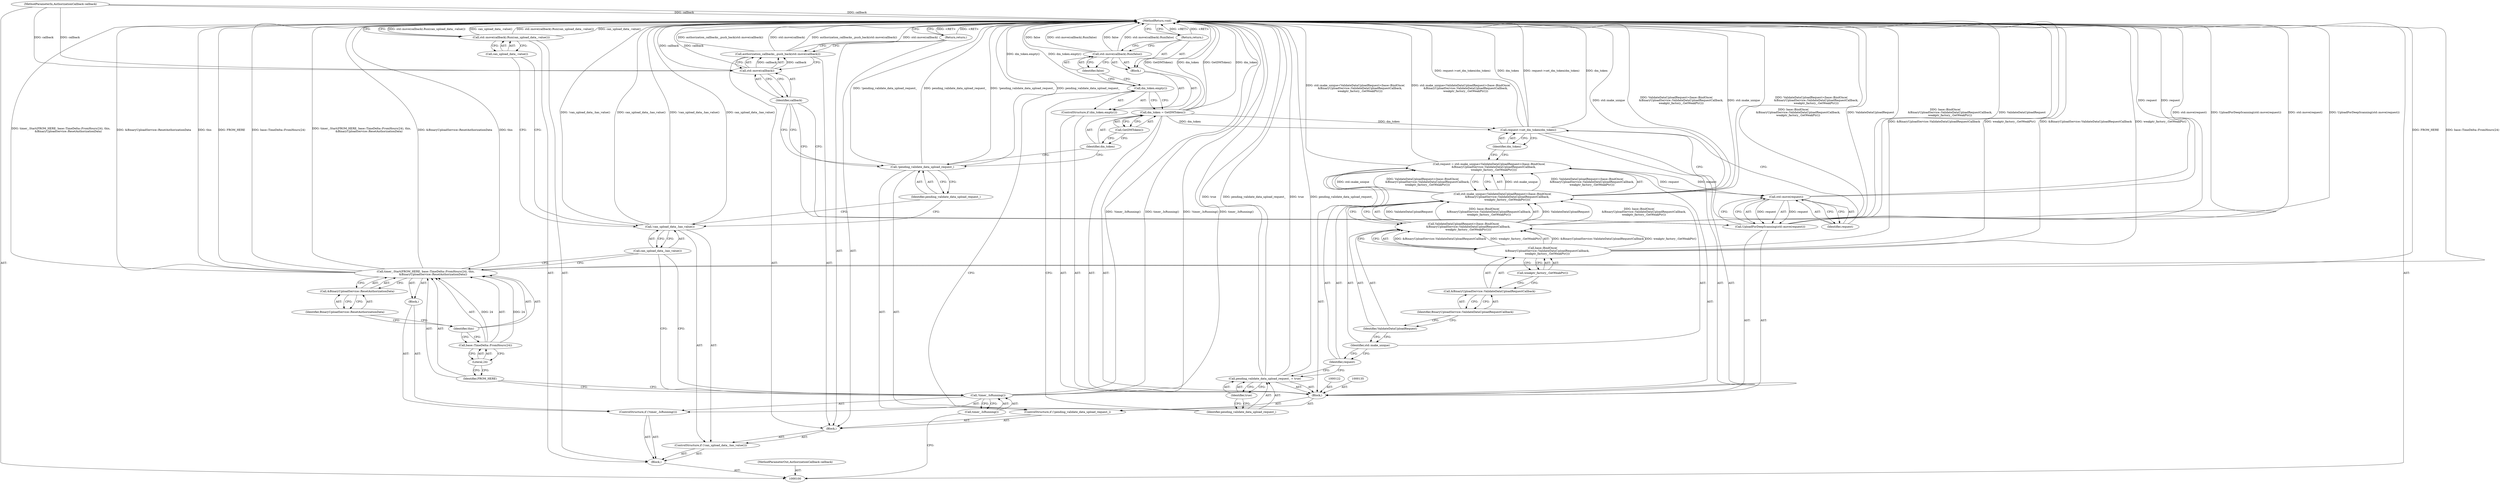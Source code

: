digraph "1_Chrome_507241119f279c31766bd41c33d6ffb6851e2d7e_1" {
"1000157" [label="(MethodReturn,void)"];
"1000101" [label="(MethodParameterIn,AuthorizationCallback callback)"];
"1000242" [label="(MethodParameterOut,AuthorizationCallback callback)"];
"1000102" [label="(Block,)"];
"1000127" [label="(Call,dm_token.empty())"];
"1000128" [label="(Block,)"];
"1000126" [label="(ControlStructure,if (dm_token.empty()))"];
"1000130" [label="(Identifier,false)"];
"1000129" [label="(Call,std::move(callback).Run(false))"];
"1000131" [label="(Return,return;)"];
"1000134" [label="(Identifier,true)"];
"1000132" [label="(Call,pending_validate_data_upload_request_ = true)"];
"1000133" [label="(Identifier,pending_validate_data_upload_request_)"];
"1000136" [label="(Call,request = std::make_unique<ValidateDataUploadRequest>(base::BindOnce(\n           &BinaryUploadService::ValidateDataUploadRequestCallback,\n           weakptr_factory_.GetWeakPtr())))"];
"1000137" [label="(Identifier,request)"];
"1000138" [label="(Call,std::make_unique<ValidateDataUploadRequest>(base::BindOnce(\n           &BinaryUploadService::ValidateDataUploadRequestCallback,\n           weakptr_factory_.GetWeakPtr())))"];
"1000139" [label="(Identifier,std::make_unique)"];
"1000140" [label="(Call,ValidateDataUploadRequest>(base::BindOnce(\n           &BinaryUploadService::ValidateDataUploadRequestCallback,\n           weakptr_factory_.GetWeakPtr())))"];
"1000141" [label="(Identifier,ValidateDataUploadRequest)"];
"1000142" [label="(Call,base::BindOnce(\n           &BinaryUploadService::ValidateDataUploadRequestCallback,\n           weakptr_factory_.GetWeakPtr()))"];
"1000121" [label="(Block,)"];
"1000143" [label="(Call,&BinaryUploadService::ValidateDataUploadRequestCallback)"];
"1000144" [label="(Identifier,BinaryUploadService::ValidateDataUploadRequestCallback)"];
"1000145" [label="(Call,weakptr_factory_.GetWeakPtr())"];
"1000147" [label="(Identifier,dm_token)"];
"1000146" [label="(Call,request->set_dm_token(dm_token))"];
"1000103" [label="(ControlStructure,if (!timer_.IsRunning()))"];
"1000106" [label="(Block,)"];
"1000104" [label="(Call,!timer_.IsRunning())"];
"1000105" [label="(Call,timer_.IsRunning())"];
"1000149" [label="(Call,std::move(request))"];
"1000150" [label="(Identifier,request)"];
"1000148" [label="(Call,UploadForDeepScanning(std::move(request)))"];
"1000152" [label="(Call,std::move(callback))"];
"1000151" [label="(Call,authorization_callbacks_.push_back(std::move(callback)))"];
"1000153" [label="(Identifier,callback)"];
"1000154" [label="(Return,return;)"];
"1000155" [label="(Call,std::move(callback).Run(can_upload_data_.value()))"];
"1000156" [label="(Call,can_upload_data_.value())"];
"1000108" [label="(Identifier,FROM_HERE)"];
"1000109" [label="(Call,base::TimeDelta::FromHours(24))"];
"1000107" [label="(Call,timer_.Start(FROM_HERE, base::TimeDelta::FromHours(24), this,\n                 &BinaryUploadService::ResetAuthorizationData))"];
"1000110" [label="(Literal,24)"];
"1000111" [label="(Identifier,this)"];
"1000112" [label="(Call,&BinaryUploadService::ResetAuthorizationData)"];
"1000113" [label="(Identifier,BinaryUploadService::ResetAuthorizationData)"];
"1000114" [label="(ControlStructure,if (!can_upload_data_.has_value()))"];
"1000117" [label="(Block,)"];
"1000115" [label="(Call,!can_upload_data_.has_value())"];
"1000116" [label="(Call,can_upload_data_.has_value())"];
"1000120" [label="(Identifier,pending_validate_data_upload_request_)"];
"1000118" [label="(ControlStructure,if (!pending_validate_data_upload_request_))"];
"1000119" [label="(Call,!pending_validate_data_upload_request_)"];
"1000123" [label="(Call,dm_token = GetDMToken())"];
"1000124" [label="(Identifier,dm_token)"];
"1000125" [label="(Call,GetDMToken())"];
"1000157" -> "1000100"  [label="AST: "];
"1000157" -> "1000131"  [label="CFG: "];
"1000157" -> "1000154"  [label="CFG: "];
"1000157" -> "1000155"  [label="CFG: "];
"1000154" -> "1000157"  [label="DDG: <RET>"];
"1000131" -> "1000157"  [label="DDG: <RET>"];
"1000129" -> "1000157"  [label="DDG: false"];
"1000129" -> "1000157"  [label="DDG: std::move(callback).Run(false)"];
"1000140" -> "1000157"  [label="DDG: base::BindOnce(\n           &BinaryUploadService::ValidateDataUploadRequestCallback,\n           weakptr_factory_.GetWeakPtr())"];
"1000140" -> "1000157"  [label="DDG: ValidateDataUploadRequest"];
"1000123" -> "1000157"  [label="DDG: GetDMToken()"];
"1000123" -> "1000157"  [label="DDG: dm_token"];
"1000107" -> "1000157"  [label="DDG: FROM_HERE"];
"1000107" -> "1000157"  [label="DDG: base::TimeDelta::FromHours(24)"];
"1000107" -> "1000157"  [label="DDG: timer_.Start(FROM_HERE, base::TimeDelta::FromHours(24), this,\n                 &BinaryUploadService::ResetAuthorizationData)"];
"1000107" -> "1000157"  [label="DDG: &BinaryUploadService::ResetAuthorizationData"];
"1000107" -> "1000157"  [label="DDG: this"];
"1000104" -> "1000157"  [label="DDG: !timer_.IsRunning()"];
"1000104" -> "1000157"  [label="DDG: timer_.IsRunning()"];
"1000115" -> "1000157"  [label="DDG: !can_upload_data_.has_value()"];
"1000115" -> "1000157"  [label="DDG: can_upload_data_.has_value()"];
"1000149" -> "1000157"  [label="DDG: request"];
"1000119" -> "1000157"  [label="DDG: !pending_validate_data_upload_request_"];
"1000119" -> "1000157"  [label="DDG: pending_validate_data_upload_request_"];
"1000146" -> "1000157"  [label="DDG: request->set_dm_token(dm_token)"];
"1000146" -> "1000157"  [label="DDG: dm_token"];
"1000151" -> "1000157"  [label="DDG: authorization_callbacks_.push_back(std::move(callback))"];
"1000151" -> "1000157"  [label="DDG: std::move(callback)"];
"1000138" -> "1000157"  [label="DDG: std::make_unique"];
"1000138" -> "1000157"  [label="DDG: ValidateDataUploadRequest>(base::BindOnce(\n           &BinaryUploadService::ValidateDataUploadRequestCallback,\n           weakptr_factory_.GetWeakPtr()))"];
"1000155" -> "1000157"  [label="DDG: std::move(callback).Run(can_upload_data_.value())"];
"1000155" -> "1000157"  [label="DDG: can_upload_data_.value()"];
"1000132" -> "1000157"  [label="DDG: true"];
"1000132" -> "1000157"  [label="DDG: pending_validate_data_upload_request_"];
"1000148" -> "1000157"  [label="DDG: std::move(request)"];
"1000148" -> "1000157"  [label="DDG: UploadForDeepScanning(std::move(request))"];
"1000127" -> "1000157"  [label="DDG: dm_token.empty()"];
"1000152" -> "1000157"  [label="DDG: callback"];
"1000101" -> "1000157"  [label="DDG: callback"];
"1000142" -> "1000157"  [label="DDG: &BinaryUploadService::ValidateDataUploadRequestCallback"];
"1000142" -> "1000157"  [label="DDG: weakptr_factory_.GetWeakPtr()"];
"1000136" -> "1000157"  [label="DDG: std::make_unique<ValidateDataUploadRequest>(base::BindOnce(\n           &BinaryUploadService::ValidateDataUploadRequestCallback,\n           weakptr_factory_.GetWeakPtr()))"];
"1000101" -> "1000100"  [label="AST: "];
"1000101" -> "1000157"  [label="DDG: callback"];
"1000101" -> "1000152"  [label="DDG: callback"];
"1000242" -> "1000100"  [label="AST: "];
"1000102" -> "1000100"  [label="AST: "];
"1000103" -> "1000102"  [label="AST: "];
"1000114" -> "1000102"  [label="AST: "];
"1000155" -> "1000102"  [label="AST: "];
"1000127" -> "1000126"  [label="AST: "];
"1000127" -> "1000123"  [label="CFG: "];
"1000130" -> "1000127"  [label="CFG: "];
"1000133" -> "1000127"  [label="CFG: "];
"1000127" -> "1000157"  [label="DDG: dm_token.empty()"];
"1000128" -> "1000126"  [label="AST: "];
"1000129" -> "1000128"  [label="AST: "];
"1000131" -> "1000128"  [label="AST: "];
"1000126" -> "1000121"  [label="AST: "];
"1000127" -> "1000126"  [label="AST: "];
"1000128" -> "1000126"  [label="AST: "];
"1000130" -> "1000129"  [label="AST: "];
"1000130" -> "1000127"  [label="CFG: "];
"1000129" -> "1000130"  [label="CFG: "];
"1000129" -> "1000128"  [label="AST: "];
"1000129" -> "1000130"  [label="CFG: "];
"1000130" -> "1000129"  [label="AST: "];
"1000131" -> "1000129"  [label="CFG: "];
"1000129" -> "1000157"  [label="DDG: false"];
"1000129" -> "1000157"  [label="DDG: std::move(callback).Run(false)"];
"1000131" -> "1000128"  [label="AST: "];
"1000131" -> "1000129"  [label="CFG: "];
"1000157" -> "1000131"  [label="CFG: "];
"1000131" -> "1000157"  [label="DDG: <RET>"];
"1000134" -> "1000132"  [label="AST: "];
"1000134" -> "1000133"  [label="CFG: "];
"1000132" -> "1000134"  [label="CFG: "];
"1000132" -> "1000121"  [label="AST: "];
"1000132" -> "1000134"  [label="CFG: "];
"1000133" -> "1000132"  [label="AST: "];
"1000134" -> "1000132"  [label="AST: "];
"1000137" -> "1000132"  [label="CFG: "];
"1000132" -> "1000157"  [label="DDG: true"];
"1000132" -> "1000157"  [label="DDG: pending_validate_data_upload_request_"];
"1000133" -> "1000132"  [label="AST: "];
"1000133" -> "1000127"  [label="CFG: "];
"1000134" -> "1000133"  [label="CFG: "];
"1000136" -> "1000121"  [label="AST: "];
"1000136" -> "1000138"  [label="CFG: "];
"1000137" -> "1000136"  [label="AST: "];
"1000138" -> "1000136"  [label="AST: "];
"1000147" -> "1000136"  [label="CFG: "];
"1000136" -> "1000157"  [label="DDG: std::make_unique<ValidateDataUploadRequest>(base::BindOnce(\n           &BinaryUploadService::ValidateDataUploadRequestCallback,\n           weakptr_factory_.GetWeakPtr()))"];
"1000138" -> "1000136"  [label="DDG: std::make_unique"];
"1000138" -> "1000136"  [label="DDG: ValidateDataUploadRequest>(base::BindOnce(\n           &BinaryUploadService::ValidateDataUploadRequestCallback,\n           weakptr_factory_.GetWeakPtr()))"];
"1000136" -> "1000149"  [label="DDG: request"];
"1000137" -> "1000136"  [label="AST: "];
"1000137" -> "1000132"  [label="CFG: "];
"1000139" -> "1000137"  [label="CFG: "];
"1000138" -> "1000136"  [label="AST: "];
"1000138" -> "1000140"  [label="CFG: "];
"1000139" -> "1000138"  [label="AST: "];
"1000140" -> "1000138"  [label="AST: "];
"1000136" -> "1000138"  [label="CFG: "];
"1000138" -> "1000157"  [label="DDG: std::make_unique"];
"1000138" -> "1000157"  [label="DDG: ValidateDataUploadRequest>(base::BindOnce(\n           &BinaryUploadService::ValidateDataUploadRequestCallback,\n           weakptr_factory_.GetWeakPtr()))"];
"1000138" -> "1000136"  [label="DDG: std::make_unique"];
"1000138" -> "1000136"  [label="DDG: ValidateDataUploadRequest>(base::BindOnce(\n           &BinaryUploadService::ValidateDataUploadRequestCallback,\n           weakptr_factory_.GetWeakPtr()))"];
"1000140" -> "1000138"  [label="DDG: ValidateDataUploadRequest"];
"1000140" -> "1000138"  [label="DDG: base::BindOnce(\n           &BinaryUploadService::ValidateDataUploadRequestCallback,\n           weakptr_factory_.GetWeakPtr())"];
"1000139" -> "1000138"  [label="AST: "];
"1000139" -> "1000137"  [label="CFG: "];
"1000141" -> "1000139"  [label="CFG: "];
"1000140" -> "1000138"  [label="AST: "];
"1000140" -> "1000142"  [label="CFG: "];
"1000141" -> "1000140"  [label="AST: "];
"1000142" -> "1000140"  [label="AST: "];
"1000138" -> "1000140"  [label="CFG: "];
"1000140" -> "1000157"  [label="DDG: base::BindOnce(\n           &BinaryUploadService::ValidateDataUploadRequestCallback,\n           weakptr_factory_.GetWeakPtr())"];
"1000140" -> "1000157"  [label="DDG: ValidateDataUploadRequest"];
"1000140" -> "1000138"  [label="DDG: ValidateDataUploadRequest"];
"1000140" -> "1000138"  [label="DDG: base::BindOnce(\n           &BinaryUploadService::ValidateDataUploadRequestCallback,\n           weakptr_factory_.GetWeakPtr())"];
"1000142" -> "1000140"  [label="DDG: &BinaryUploadService::ValidateDataUploadRequestCallback"];
"1000142" -> "1000140"  [label="DDG: weakptr_factory_.GetWeakPtr()"];
"1000141" -> "1000140"  [label="AST: "];
"1000141" -> "1000139"  [label="CFG: "];
"1000144" -> "1000141"  [label="CFG: "];
"1000142" -> "1000140"  [label="AST: "];
"1000142" -> "1000145"  [label="CFG: "];
"1000143" -> "1000142"  [label="AST: "];
"1000145" -> "1000142"  [label="AST: "];
"1000140" -> "1000142"  [label="CFG: "];
"1000142" -> "1000157"  [label="DDG: &BinaryUploadService::ValidateDataUploadRequestCallback"];
"1000142" -> "1000157"  [label="DDG: weakptr_factory_.GetWeakPtr()"];
"1000142" -> "1000140"  [label="DDG: &BinaryUploadService::ValidateDataUploadRequestCallback"];
"1000142" -> "1000140"  [label="DDG: weakptr_factory_.GetWeakPtr()"];
"1000121" -> "1000118"  [label="AST: "];
"1000122" -> "1000121"  [label="AST: "];
"1000123" -> "1000121"  [label="AST: "];
"1000126" -> "1000121"  [label="AST: "];
"1000132" -> "1000121"  [label="AST: "];
"1000135" -> "1000121"  [label="AST: "];
"1000136" -> "1000121"  [label="AST: "];
"1000146" -> "1000121"  [label="AST: "];
"1000148" -> "1000121"  [label="AST: "];
"1000143" -> "1000142"  [label="AST: "];
"1000143" -> "1000144"  [label="CFG: "];
"1000144" -> "1000143"  [label="AST: "];
"1000145" -> "1000143"  [label="CFG: "];
"1000144" -> "1000143"  [label="AST: "];
"1000144" -> "1000141"  [label="CFG: "];
"1000143" -> "1000144"  [label="CFG: "];
"1000145" -> "1000142"  [label="AST: "];
"1000145" -> "1000143"  [label="CFG: "];
"1000142" -> "1000145"  [label="CFG: "];
"1000147" -> "1000146"  [label="AST: "];
"1000147" -> "1000136"  [label="CFG: "];
"1000146" -> "1000147"  [label="CFG: "];
"1000146" -> "1000121"  [label="AST: "];
"1000146" -> "1000147"  [label="CFG: "];
"1000147" -> "1000146"  [label="AST: "];
"1000150" -> "1000146"  [label="CFG: "];
"1000146" -> "1000157"  [label="DDG: request->set_dm_token(dm_token)"];
"1000146" -> "1000157"  [label="DDG: dm_token"];
"1000123" -> "1000146"  [label="DDG: dm_token"];
"1000103" -> "1000102"  [label="AST: "];
"1000104" -> "1000103"  [label="AST: "];
"1000106" -> "1000103"  [label="AST: "];
"1000106" -> "1000103"  [label="AST: "];
"1000107" -> "1000106"  [label="AST: "];
"1000104" -> "1000103"  [label="AST: "];
"1000104" -> "1000105"  [label="CFG: "];
"1000105" -> "1000104"  [label="AST: "];
"1000108" -> "1000104"  [label="CFG: "];
"1000116" -> "1000104"  [label="CFG: "];
"1000104" -> "1000157"  [label="DDG: !timer_.IsRunning()"];
"1000104" -> "1000157"  [label="DDG: timer_.IsRunning()"];
"1000105" -> "1000104"  [label="AST: "];
"1000105" -> "1000100"  [label="CFG: "];
"1000104" -> "1000105"  [label="CFG: "];
"1000149" -> "1000148"  [label="AST: "];
"1000149" -> "1000150"  [label="CFG: "];
"1000150" -> "1000149"  [label="AST: "];
"1000148" -> "1000149"  [label="CFG: "];
"1000149" -> "1000157"  [label="DDG: request"];
"1000149" -> "1000148"  [label="DDG: request"];
"1000136" -> "1000149"  [label="DDG: request"];
"1000150" -> "1000149"  [label="AST: "];
"1000150" -> "1000146"  [label="CFG: "];
"1000149" -> "1000150"  [label="CFG: "];
"1000148" -> "1000121"  [label="AST: "];
"1000148" -> "1000149"  [label="CFG: "];
"1000149" -> "1000148"  [label="AST: "];
"1000153" -> "1000148"  [label="CFG: "];
"1000148" -> "1000157"  [label="DDG: std::move(request)"];
"1000148" -> "1000157"  [label="DDG: UploadForDeepScanning(std::move(request))"];
"1000149" -> "1000148"  [label="DDG: request"];
"1000152" -> "1000151"  [label="AST: "];
"1000152" -> "1000153"  [label="CFG: "];
"1000153" -> "1000152"  [label="AST: "];
"1000151" -> "1000152"  [label="CFG: "];
"1000152" -> "1000157"  [label="DDG: callback"];
"1000152" -> "1000151"  [label="DDG: callback"];
"1000101" -> "1000152"  [label="DDG: callback"];
"1000151" -> "1000117"  [label="AST: "];
"1000151" -> "1000152"  [label="CFG: "];
"1000152" -> "1000151"  [label="AST: "];
"1000154" -> "1000151"  [label="CFG: "];
"1000151" -> "1000157"  [label="DDG: authorization_callbacks_.push_back(std::move(callback))"];
"1000151" -> "1000157"  [label="DDG: std::move(callback)"];
"1000152" -> "1000151"  [label="DDG: callback"];
"1000153" -> "1000152"  [label="AST: "];
"1000153" -> "1000148"  [label="CFG: "];
"1000153" -> "1000119"  [label="CFG: "];
"1000152" -> "1000153"  [label="CFG: "];
"1000154" -> "1000117"  [label="AST: "];
"1000154" -> "1000151"  [label="CFG: "];
"1000157" -> "1000154"  [label="CFG: "];
"1000154" -> "1000157"  [label="DDG: <RET>"];
"1000155" -> "1000102"  [label="AST: "];
"1000155" -> "1000156"  [label="CFG: "];
"1000156" -> "1000155"  [label="AST: "];
"1000157" -> "1000155"  [label="CFG: "];
"1000155" -> "1000157"  [label="DDG: std::move(callback).Run(can_upload_data_.value())"];
"1000155" -> "1000157"  [label="DDG: can_upload_data_.value()"];
"1000156" -> "1000155"  [label="AST: "];
"1000156" -> "1000115"  [label="CFG: "];
"1000155" -> "1000156"  [label="CFG: "];
"1000108" -> "1000107"  [label="AST: "];
"1000108" -> "1000104"  [label="CFG: "];
"1000110" -> "1000108"  [label="CFG: "];
"1000109" -> "1000107"  [label="AST: "];
"1000109" -> "1000110"  [label="CFG: "];
"1000110" -> "1000109"  [label="AST: "];
"1000111" -> "1000109"  [label="CFG: "];
"1000109" -> "1000107"  [label="DDG: 24"];
"1000107" -> "1000106"  [label="AST: "];
"1000107" -> "1000112"  [label="CFG: "];
"1000108" -> "1000107"  [label="AST: "];
"1000109" -> "1000107"  [label="AST: "];
"1000111" -> "1000107"  [label="AST: "];
"1000112" -> "1000107"  [label="AST: "];
"1000116" -> "1000107"  [label="CFG: "];
"1000107" -> "1000157"  [label="DDG: FROM_HERE"];
"1000107" -> "1000157"  [label="DDG: base::TimeDelta::FromHours(24)"];
"1000107" -> "1000157"  [label="DDG: timer_.Start(FROM_HERE, base::TimeDelta::FromHours(24), this,\n                 &BinaryUploadService::ResetAuthorizationData)"];
"1000107" -> "1000157"  [label="DDG: &BinaryUploadService::ResetAuthorizationData"];
"1000107" -> "1000157"  [label="DDG: this"];
"1000109" -> "1000107"  [label="DDG: 24"];
"1000110" -> "1000109"  [label="AST: "];
"1000110" -> "1000108"  [label="CFG: "];
"1000109" -> "1000110"  [label="CFG: "];
"1000111" -> "1000107"  [label="AST: "];
"1000111" -> "1000109"  [label="CFG: "];
"1000113" -> "1000111"  [label="CFG: "];
"1000112" -> "1000107"  [label="AST: "];
"1000112" -> "1000113"  [label="CFG: "];
"1000113" -> "1000112"  [label="AST: "];
"1000107" -> "1000112"  [label="CFG: "];
"1000113" -> "1000112"  [label="AST: "];
"1000113" -> "1000111"  [label="CFG: "];
"1000112" -> "1000113"  [label="CFG: "];
"1000114" -> "1000102"  [label="AST: "];
"1000115" -> "1000114"  [label="AST: "];
"1000117" -> "1000114"  [label="AST: "];
"1000117" -> "1000114"  [label="AST: "];
"1000118" -> "1000117"  [label="AST: "];
"1000151" -> "1000117"  [label="AST: "];
"1000154" -> "1000117"  [label="AST: "];
"1000115" -> "1000114"  [label="AST: "];
"1000115" -> "1000116"  [label="CFG: "];
"1000116" -> "1000115"  [label="AST: "];
"1000120" -> "1000115"  [label="CFG: "];
"1000156" -> "1000115"  [label="CFG: "];
"1000115" -> "1000157"  [label="DDG: !can_upload_data_.has_value()"];
"1000115" -> "1000157"  [label="DDG: can_upload_data_.has_value()"];
"1000116" -> "1000115"  [label="AST: "];
"1000116" -> "1000107"  [label="CFG: "];
"1000116" -> "1000104"  [label="CFG: "];
"1000115" -> "1000116"  [label="CFG: "];
"1000120" -> "1000119"  [label="AST: "];
"1000120" -> "1000115"  [label="CFG: "];
"1000119" -> "1000120"  [label="CFG: "];
"1000118" -> "1000117"  [label="AST: "];
"1000119" -> "1000118"  [label="AST: "];
"1000121" -> "1000118"  [label="AST: "];
"1000119" -> "1000118"  [label="AST: "];
"1000119" -> "1000120"  [label="CFG: "];
"1000120" -> "1000119"  [label="AST: "];
"1000124" -> "1000119"  [label="CFG: "];
"1000153" -> "1000119"  [label="CFG: "];
"1000119" -> "1000157"  [label="DDG: !pending_validate_data_upload_request_"];
"1000119" -> "1000157"  [label="DDG: pending_validate_data_upload_request_"];
"1000123" -> "1000121"  [label="AST: "];
"1000123" -> "1000125"  [label="CFG: "];
"1000124" -> "1000123"  [label="AST: "];
"1000125" -> "1000123"  [label="AST: "];
"1000127" -> "1000123"  [label="CFG: "];
"1000123" -> "1000157"  [label="DDG: GetDMToken()"];
"1000123" -> "1000157"  [label="DDG: dm_token"];
"1000123" -> "1000146"  [label="DDG: dm_token"];
"1000124" -> "1000123"  [label="AST: "];
"1000124" -> "1000119"  [label="CFG: "];
"1000125" -> "1000124"  [label="CFG: "];
"1000125" -> "1000123"  [label="AST: "];
"1000125" -> "1000124"  [label="CFG: "];
"1000123" -> "1000125"  [label="CFG: "];
}
